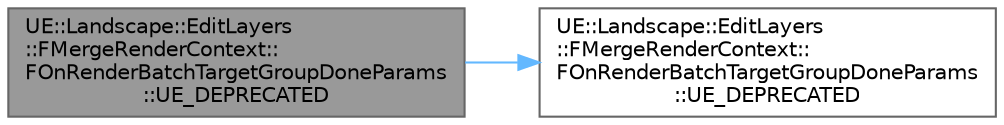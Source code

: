digraph "UE::Landscape::EditLayers::FMergeRenderContext::FOnRenderBatchTargetGroupDoneParams::UE_DEPRECATED"
{
 // INTERACTIVE_SVG=YES
 // LATEX_PDF_SIZE
  bgcolor="transparent";
  edge [fontname=Helvetica,fontsize=10,labelfontname=Helvetica,labelfontsize=10];
  node [fontname=Helvetica,fontsize=10,shape=box,height=0.2,width=0.4];
  rankdir="LR";
  Node1 [id="Node000001",label="UE::Landscape::EditLayers\l::FMergeRenderContext::\lFOnRenderBatchTargetGroupDoneParams\l::UE_DEPRECATED",height=0.2,width=0.4,color="gray40", fillcolor="grey60", style="filled", fontcolor="black",tooltip=" "];
  Node1 -> Node2 [id="edge1_Node000001_Node000002",color="steelblue1",style="solid",tooltip=" "];
  Node2 [id="Node000002",label="UE::Landscape::EditLayers\l::FMergeRenderContext::\lFOnRenderBatchTargetGroupDoneParams\l::UE_DEPRECATED",height=0.2,width=0.4,color="grey40", fillcolor="white", style="filled",URL="$d9/d77/structUE_1_1Landscape_1_1EditLayers_1_1FMergeRenderContext_1_1FOnRenderBatchTargetGroupDoneParams.html#a99e921424ec1a3a7241f23c016db15a0",tooltip=" "];
}
